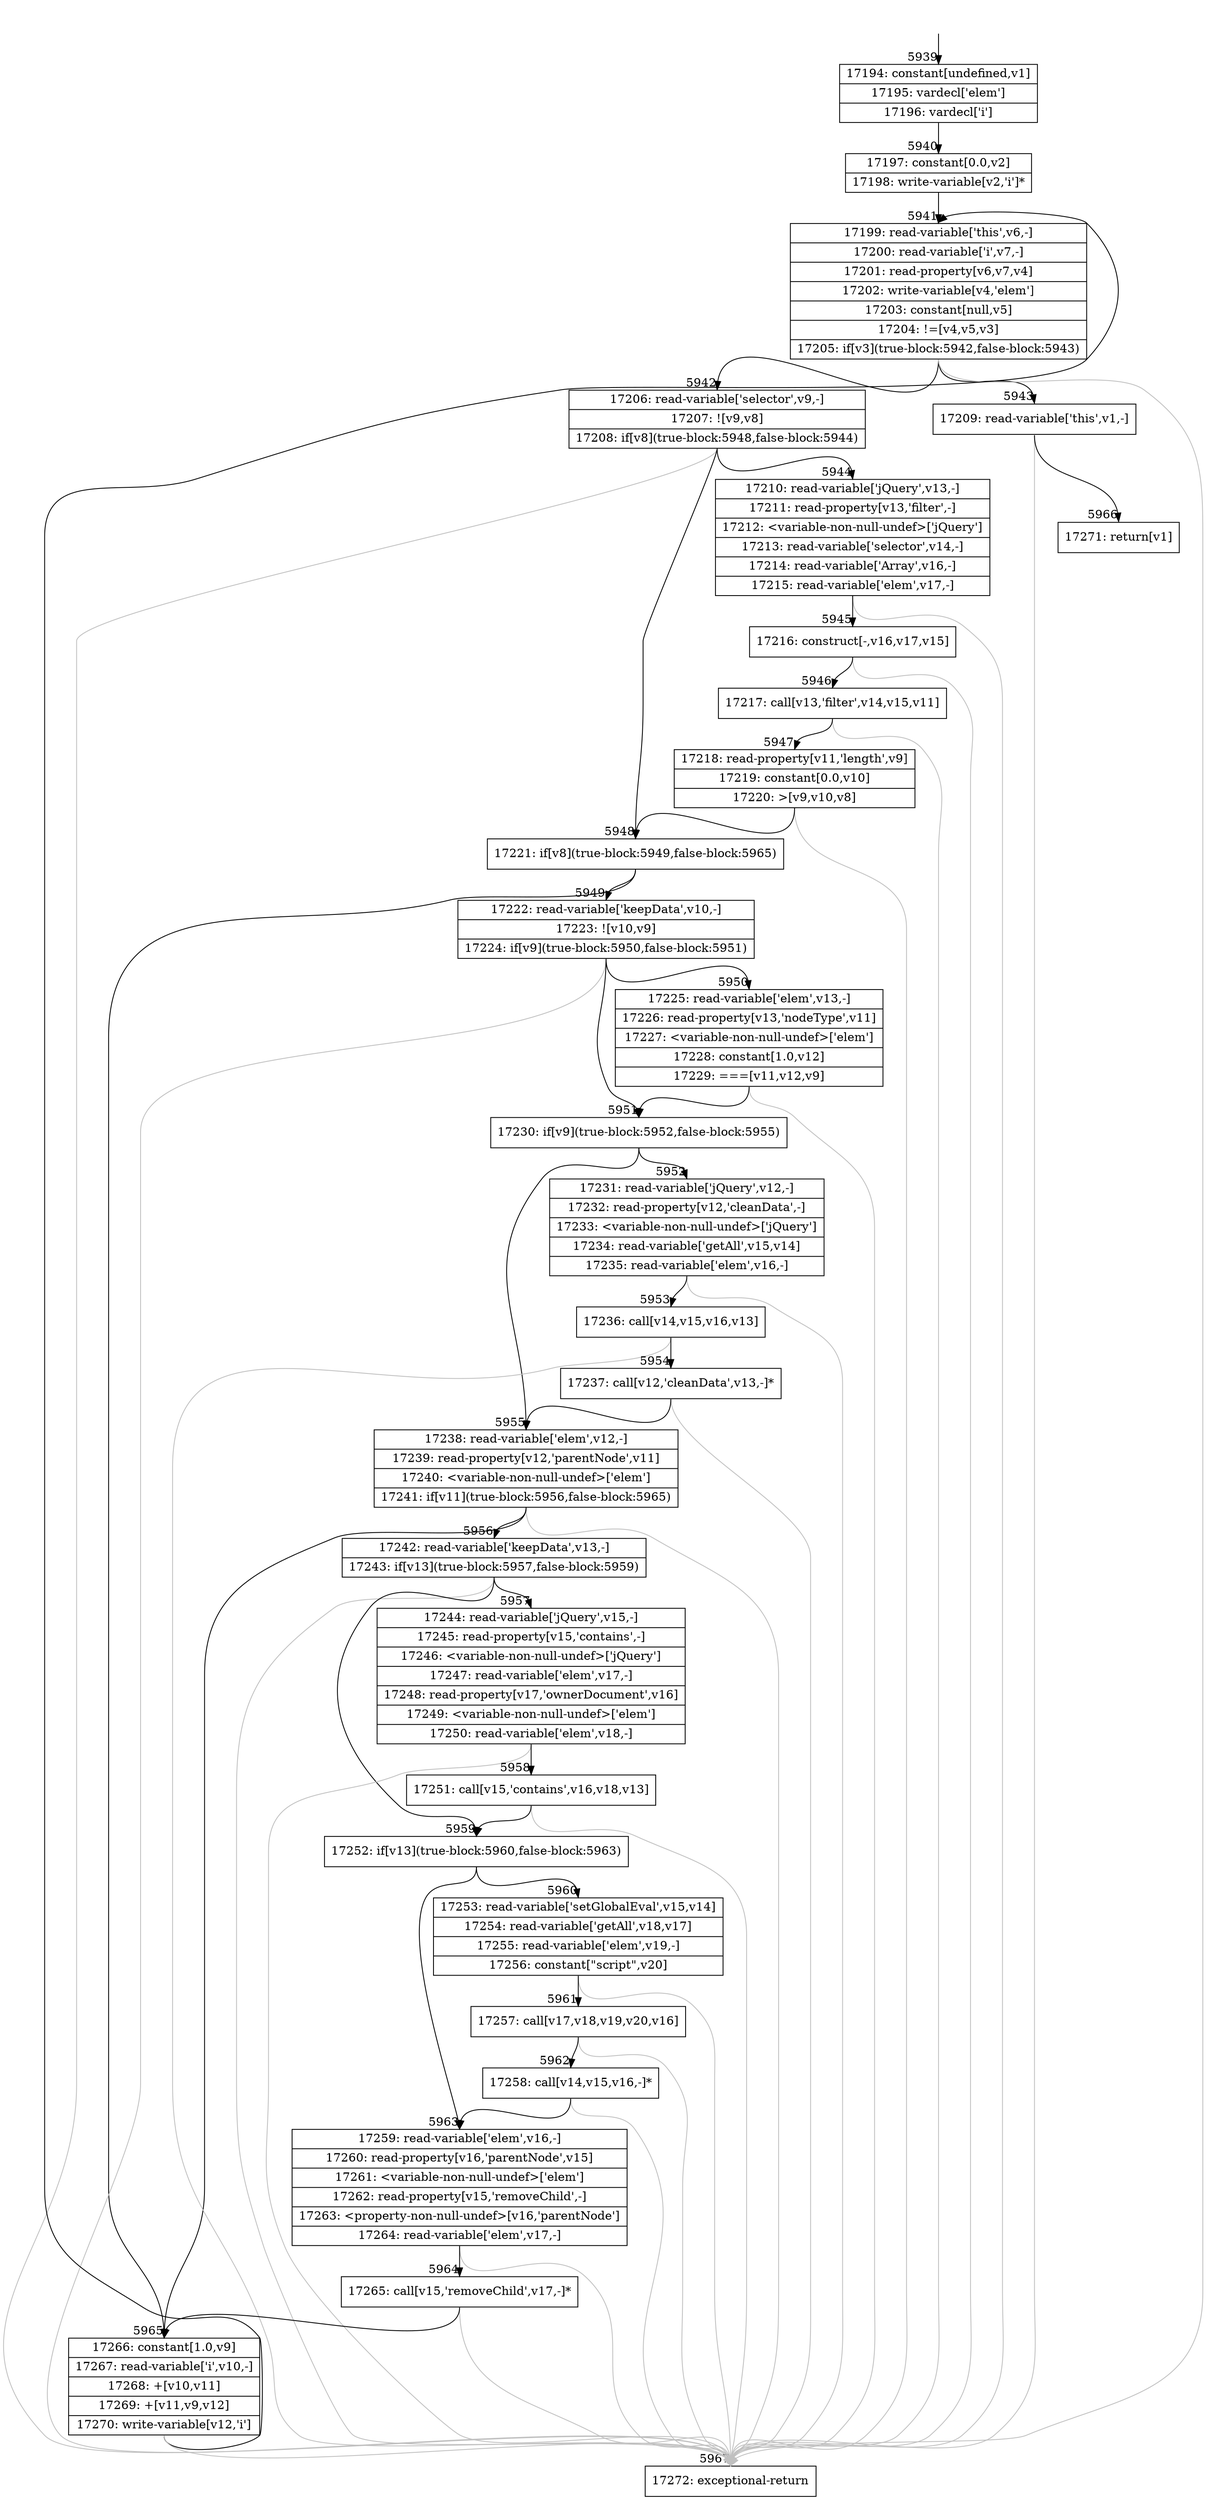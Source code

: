 digraph {
rankdir="TD"
BB_entry393[shape=none,label=""];
BB_entry393 -> BB5939 [tailport=s, headport=n, headlabel="    5939"]
BB5939 [shape=record label="{17194: constant[undefined,v1]|17195: vardecl['elem']|17196: vardecl['i']}" ] 
BB5939 -> BB5940 [tailport=s, headport=n, headlabel="      5940"]
BB5940 [shape=record label="{17197: constant[0.0,v2]|17198: write-variable[v2,'i']*}" ] 
BB5940 -> BB5941 [tailport=s, headport=n, headlabel="      5941"]
BB5941 [shape=record label="{17199: read-variable['this',v6,-]|17200: read-variable['i',v7,-]|17201: read-property[v6,v7,v4]|17202: write-variable[v4,'elem']|17203: constant[null,v5]|17204: !=[v4,v5,v3]|17205: if[v3](true-block:5942,false-block:5943)}" ] 
BB5941 -> BB5942 [tailport=s, headport=n, headlabel="      5942"]
BB5941 -> BB5943 [tailport=s, headport=n, headlabel="      5943"]
BB5941 -> BB5967 [tailport=s, headport=n, color=gray, headlabel="      5967"]
BB5942 [shape=record label="{17206: read-variable['selector',v9,-]|17207: ![v9,v8]|17208: if[v8](true-block:5948,false-block:5944)}" ] 
BB5942 -> BB5948 [tailport=s, headport=n, headlabel="      5948"]
BB5942 -> BB5944 [tailport=s, headport=n, headlabel="      5944"]
BB5942 -> BB5967 [tailport=s, headport=n, color=gray]
BB5943 [shape=record label="{17209: read-variable['this',v1,-]}" ] 
BB5943 -> BB5966 [tailport=s, headport=n, headlabel="      5966"]
BB5943 -> BB5967 [tailport=s, headport=n, color=gray]
BB5944 [shape=record label="{17210: read-variable['jQuery',v13,-]|17211: read-property[v13,'filter',-]|17212: \<variable-non-null-undef\>['jQuery']|17213: read-variable['selector',v14,-]|17214: read-variable['Array',v16,-]|17215: read-variable['elem',v17,-]}" ] 
BB5944 -> BB5945 [tailport=s, headport=n, headlabel="      5945"]
BB5944 -> BB5967 [tailport=s, headport=n, color=gray]
BB5945 [shape=record label="{17216: construct[-,v16,v17,v15]}" ] 
BB5945 -> BB5946 [tailport=s, headport=n, headlabel="      5946"]
BB5945 -> BB5967 [tailport=s, headport=n, color=gray]
BB5946 [shape=record label="{17217: call[v13,'filter',v14,v15,v11]}" ] 
BB5946 -> BB5947 [tailport=s, headport=n, headlabel="      5947"]
BB5946 -> BB5967 [tailport=s, headport=n, color=gray]
BB5947 [shape=record label="{17218: read-property[v11,'length',v9]|17219: constant[0.0,v10]|17220: \>[v9,v10,v8]}" ] 
BB5947 -> BB5948 [tailport=s, headport=n]
BB5947 -> BB5967 [tailport=s, headport=n, color=gray]
BB5948 [shape=record label="{17221: if[v8](true-block:5949,false-block:5965)}" ] 
BB5948 -> BB5949 [tailport=s, headport=n, headlabel="      5949"]
BB5948 -> BB5965 [tailport=s, headport=n, headlabel="      5965"]
BB5949 [shape=record label="{17222: read-variable['keepData',v10,-]|17223: ![v10,v9]|17224: if[v9](true-block:5950,false-block:5951)}" ] 
BB5949 -> BB5951 [tailport=s, headport=n, headlabel="      5951"]
BB5949 -> BB5950 [tailport=s, headport=n, headlabel="      5950"]
BB5949 -> BB5967 [tailport=s, headport=n, color=gray]
BB5950 [shape=record label="{17225: read-variable['elem',v13,-]|17226: read-property[v13,'nodeType',v11]|17227: \<variable-non-null-undef\>['elem']|17228: constant[1.0,v12]|17229: ===[v11,v12,v9]}" ] 
BB5950 -> BB5951 [tailport=s, headport=n]
BB5950 -> BB5967 [tailport=s, headport=n, color=gray]
BB5951 [shape=record label="{17230: if[v9](true-block:5952,false-block:5955)}" ] 
BB5951 -> BB5952 [tailport=s, headport=n, headlabel="      5952"]
BB5951 -> BB5955 [tailport=s, headport=n, headlabel="      5955"]
BB5952 [shape=record label="{17231: read-variable['jQuery',v12,-]|17232: read-property[v12,'cleanData',-]|17233: \<variable-non-null-undef\>['jQuery']|17234: read-variable['getAll',v15,v14]|17235: read-variable['elem',v16,-]}" ] 
BB5952 -> BB5953 [tailport=s, headport=n, headlabel="      5953"]
BB5952 -> BB5967 [tailport=s, headport=n, color=gray]
BB5953 [shape=record label="{17236: call[v14,v15,v16,v13]}" ] 
BB5953 -> BB5954 [tailport=s, headport=n, headlabel="      5954"]
BB5953 -> BB5967 [tailport=s, headport=n, color=gray]
BB5954 [shape=record label="{17237: call[v12,'cleanData',v13,-]*}" ] 
BB5954 -> BB5955 [tailport=s, headport=n]
BB5954 -> BB5967 [tailport=s, headport=n, color=gray]
BB5955 [shape=record label="{17238: read-variable['elem',v12,-]|17239: read-property[v12,'parentNode',v11]|17240: \<variable-non-null-undef\>['elem']|17241: if[v11](true-block:5956,false-block:5965)}" ] 
BB5955 -> BB5956 [tailport=s, headport=n, headlabel="      5956"]
BB5955 -> BB5965 [tailport=s, headport=n]
BB5955 -> BB5967 [tailport=s, headport=n, color=gray]
BB5956 [shape=record label="{17242: read-variable['keepData',v13,-]|17243: if[v13](true-block:5957,false-block:5959)}" ] 
BB5956 -> BB5959 [tailport=s, headport=n, headlabel="      5959"]
BB5956 -> BB5957 [tailport=s, headport=n, headlabel="      5957"]
BB5956 -> BB5967 [tailport=s, headport=n, color=gray]
BB5957 [shape=record label="{17244: read-variable['jQuery',v15,-]|17245: read-property[v15,'contains',-]|17246: \<variable-non-null-undef\>['jQuery']|17247: read-variable['elem',v17,-]|17248: read-property[v17,'ownerDocument',v16]|17249: \<variable-non-null-undef\>['elem']|17250: read-variable['elem',v18,-]}" ] 
BB5957 -> BB5958 [tailport=s, headport=n, headlabel="      5958"]
BB5957 -> BB5967 [tailport=s, headport=n, color=gray]
BB5958 [shape=record label="{17251: call[v15,'contains',v16,v18,v13]}" ] 
BB5958 -> BB5959 [tailport=s, headport=n]
BB5958 -> BB5967 [tailport=s, headport=n, color=gray]
BB5959 [shape=record label="{17252: if[v13](true-block:5960,false-block:5963)}" ] 
BB5959 -> BB5960 [tailport=s, headport=n, headlabel="      5960"]
BB5959 -> BB5963 [tailport=s, headport=n, headlabel="      5963"]
BB5960 [shape=record label="{17253: read-variable['setGlobalEval',v15,v14]|17254: read-variable['getAll',v18,v17]|17255: read-variable['elem',v19,-]|17256: constant[\"script\",v20]}" ] 
BB5960 -> BB5961 [tailport=s, headport=n, headlabel="      5961"]
BB5960 -> BB5967 [tailport=s, headport=n, color=gray]
BB5961 [shape=record label="{17257: call[v17,v18,v19,v20,v16]}" ] 
BB5961 -> BB5962 [tailport=s, headport=n, headlabel="      5962"]
BB5961 -> BB5967 [tailport=s, headport=n, color=gray]
BB5962 [shape=record label="{17258: call[v14,v15,v16,-]*}" ] 
BB5962 -> BB5963 [tailport=s, headport=n]
BB5962 -> BB5967 [tailport=s, headport=n, color=gray]
BB5963 [shape=record label="{17259: read-variable['elem',v16,-]|17260: read-property[v16,'parentNode',v15]|17261: \<variable-non-null-undef\>['elem']|17262: read-property[v15,'removeChild',-]|17263: \<property-non-null-undef\>[v16,'parentNode']|17264: read-variable['elem',v17,-]}" ] 
BB5963 -> BB5964 [tailport=s, headport=n, headlabel="      5964"]
BB5963 -> BB5967 [tailport=s, headport=n, color=gray]
BB5964 [shape=record label="{17265: call[v15,'removeChild',v17,-]*}" ] 
BB5964 -> BB5965 [tailport=s, headport=n]
BB5964 -> BB5967 [tailport=s, headport=n, color=gray]
BB5965 [shape=record label="{17266: constant[1.0,v9]|17267: read-variable['i',v10,-]|17268: +[v10,v11]|17269: +[v11,v9,v12]|17270: write-variable[v12,'i']}" ] 
BB5965 -> BB5941 [tailport=s, headport=n]
BB5965 -> BB5967 [tailport=s, headport=n, color=gray]
BB5966 [shape=record label="{17271: return[v1]}" ] 
BB5967 [shape=record label="{17272: exceptional-return}" ] 
}
